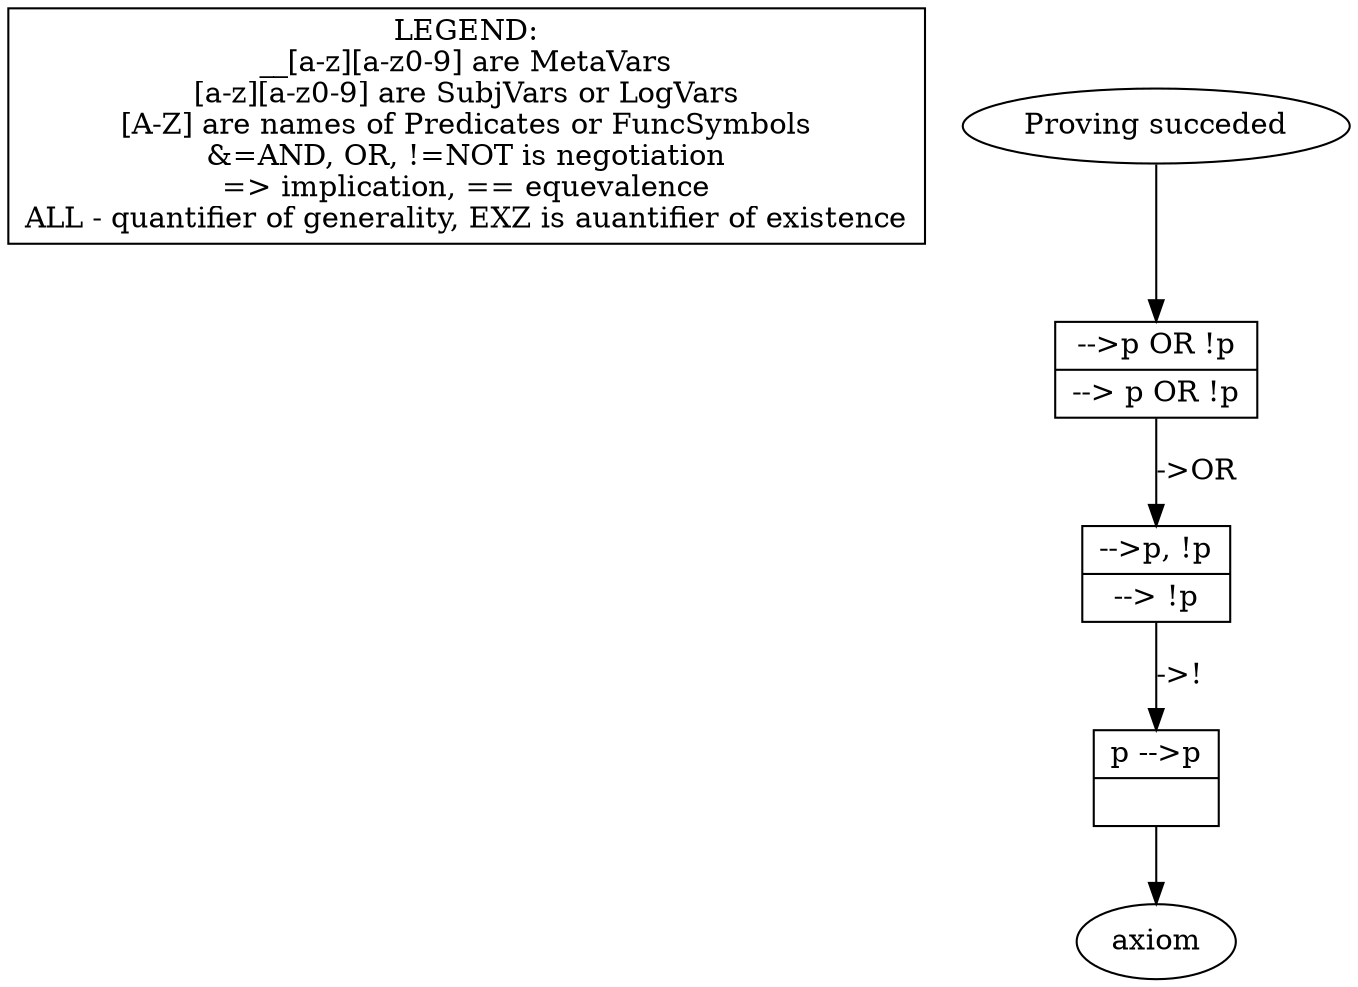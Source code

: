 digraph X {
legend [shape=box,label="LEGEND:\n__[a-z][a-z0-9] are MetaVars\n[a-z][a-z0-9] are SubjVars or LogVars\n[A-Z] are names of Predicates or FuncSymbols\n&=AND, OR, !=NOT is negotiation\n=> implication, == equevalence\nALL - quantifier of generality, EXZ is auantifier of existence"];	4 [label="Proving succeded"]
	4 -> 0
	3 [label="axiom"]
	2 [shape=record,label="{<seq> p --\>p |<lastfip>  }"];
	2 -> 3 [label=""]
	1 [shape=record,label="{<seq>  --\>p, !p |<lastfip> --\> !p }"];
	1 -> 2 [label="->!"]
	0 [shape=record,label="{<seq>  --\>p OR !p |<lastfip> --\> p OR !p }"];
	0 -> 1 [label="->OR"]
}
